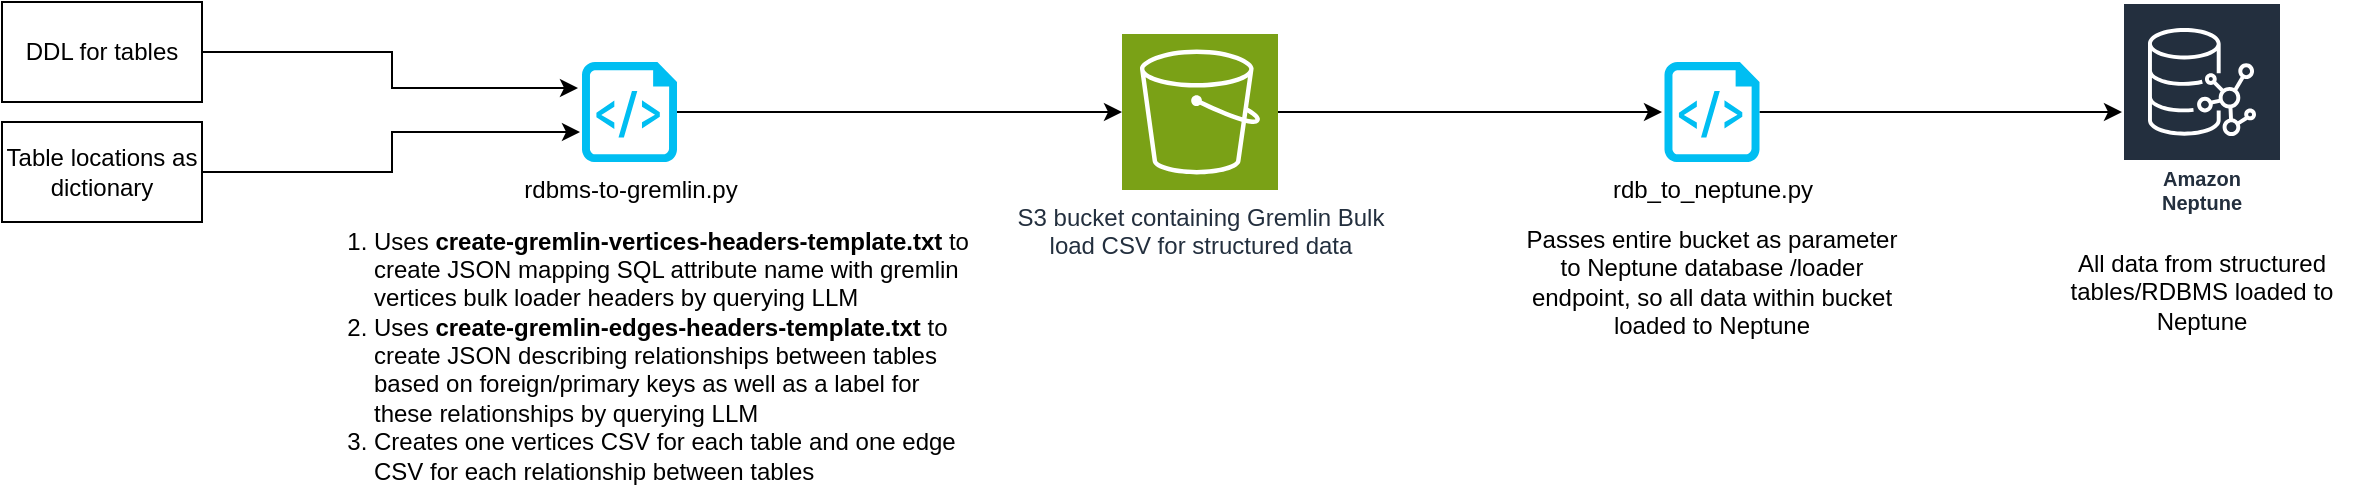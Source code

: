 <mxfile version="24.4.13" type="device">
  <diagram name="Page-1" id="TlcmL-dNoBzjLyBj_eRI">
    <mxGraphModel dx="1554" dy="734" grid="1" gridSize="10" guides="1" tooltips="1" connect="1" arrows="1" fold="1" page="1" pageScale="1" pageWidth="1920" pageHeight="1200" math="0" shadow="0">
      <root>
        <mxCell id="0" />
        <mxCell id="1" parent="0" />
        <mxCell id="u3vP9QHpZRoPDNACxWeD-1" value="DDL for tables" style="rounded=0;whiteSpace=wrap;html=1;" vertex="1" parent="1">
          <mxGeometry x="60" y="330" width="100" height="50" as="geometry" />
        </mxCell>
        <mxCell id="u3vP9QHpZRoPDNACxWeD-2" value="Table locations as dictionary" style="rounded=0;whiteSpace=wrap;html=1;" vertex="1" parent="1">
          <mxGeometry x="60" y="390" width="100" height="50" as="geometry" />
        </mxCell>
        <mxCell id="u3vP9QHpZRoPDNACxWeD-17" style="edgeStyle=orthogonalEdgeStyle;rounded=0;orthogonalLoop=1;jettySize=auto;html=1;" edge="1" parent="1" source="u3vP9QHpZRoPDNACxWeD-3" target="u3vP9QHpZRoPDNACxWeD-10">
          <mxGeometry relative="1" as="geometry" />
        </mxCell>
        <mxCell id="u3vP9QHpZRoPDNACxWeD-3" value="rdb_to_neptune.py" style="verticalLabelPosition=bottom;html=1;verticalAlign=top;align=center;strokeColor=none;fillColor=#00BEF2;shape=mxgraph.azure.script_file;pointerEvents=1;" vertex="1" parent="1">
          <mxGeometry x="891.25" y="360" width="47.5" height="50" as="geometry" />
        </mxCell>
        <mxCell id="u3vP9QHpZRoPDNACxWeD-5" value="&lt;ol&gt;&lt;li&gt;Uses &lt;b&gt;create-gremlin-vertices-headers-template.txt&lt;/b&gt; to create JSON mapping SQL attribute name with gremlin vertices bulk loader headers by querying LLM&lt;br&gt;&lt;/li&gt;&lt;li&gt;Uses &lt;b&gt;create-gremlin-edges-headers-template.txt&lt;/b&gt; to create JSON describing relationships between tables based on foreign/primary keys as well as a label for these relationships by querying LLM&lt;br&gt;&lt;/li&gt;&lt;li&gt;Creates one vertices CSV for each table and one edge CSV for each relationship between tables&lt;br&gt;&lt;/li&gt;&lt;/ol&gt;" style="text;strokeColor=none;fillColor=none;html=1;whiteSpace=wrap;verticalAlign=middle;overflow=hidden;" vertex="1" parent="1">
          <mxGeometry x="203.75" y="428" width="340" height="150" as="geometry" />
        </mxCell>
        <mxCell id="u3vP9QHpZRoPDNACxWeD-6" value="&lt;div&gt;S3 bucket containing Gremlin Bulk &lt;br&gt;&lt;/div&gt;&lt;div&gt;load CSV for structured data&lt;/div&gt;" style="sketch=0;points=[[0,0,0],[0.25,0,0],[0.5,0,0],[0.75,0,0],[1,0,0],[0,1,0],[0.25,1,0],[0.5,1,0],[0.75,1,0],[1,1,0],[0,0.25,0],[0,0.5,0],[0,0.75,0],[1,0.25,0],[1,0.5,0],[1,0.75,0]];outlineConnect=0;fontColor=#232F3E;fillColor=#7AA116;strokeColor=#ffffff;dashed=0;verticalLabelPosition=bottom;verticalAlign=top;align=center;html=1;fontSize=12;fontStyle=0;aspect=fixed;shape=mxgraph.aws4.resourceIcon;resIcon=mxgraph.aws4.s3;" vertex="1" parent="1">
          <mxGeometry x="620" y="346" width="78" height="78" as="geometry" />
        </mxCell>
        <mxCell id="u3vP9QHpZRoPDNACxWeD-15" style="edgeStyle=orthogonalEdgeStyle;rounded=0;orthogonalLoop=1;jettySize=auto;html=1;" edge="1" parent="1" source="u3vP9QHpZRoPDNACxWeD-8" target="u3vP9QHpZRoPDNACxWeD-6">
          <mxGeometry relative="1" as="geometry" />
        </mxCell>
        <mxCell id="u3vP9QHpZRoPDNACxWeD-8" value="rdbms-to-gremlin.py" style="verticalLabelPosition=bottom;html=1;verticalAlign=top;align=center;strokeColor=none;fillColor=#00BEF2;shape=mxgraph.azure.script_file;pointerEvents=1;" vertex="1" parent="1">
          <mxGeometry x="350" y="360" width="47.5" height="50" as="geometry" />
        </mxCell>
        <mxCell id="u3vP9QHpZRoPDNACxWeD-9" value="Passes entire bucket as parameter to Neptune database /loader endpoint, so all data within bucket loaded to Neptune" style="text;html=1;align=center;verticalAlign=middle;whiteSpace=wrap;rounded=0;" vertex="1" parent="1">
          <mxGeometry x="820" y="455" width="190" height="30" as="geometry" />
        </mxCell>
        <mxCell id="u3vP9QHpZRoPDNACxWeD-10" value="Amazon Neptune" style="sketch=0;outlineConnect=0;fontColor=#232F3E;gradientColor=none;strokeColor=#ffffff;fillColor=#232F3E;dashed=0;verticalLabelPosition=middle;verticalAlign=bottom;align=center;html=1;whiteSpace=wrap;fontSize=10;fontStyle=1;spacing=3;shape=mxgraph.aws4.productIcon;prIcon=mxgraph.aws4.neptune;" vertex="1" parent="1">
          <mxGeometry x="1120" y="330" width="80" height="110" as="geometry" />
        </mxCell>
        <mxCell id="u3vP9QHpZRoPDNACxWeD-11" value="All data from structured tables/RDBMS loaded to Neptune" style="text;html=1;align=center;verticalAlign=middle;whiteSpace=wrap;rounded=0;" vertex="1" parent="1">
          <mxGeometry x="1085" y="460" width="150" height="30" as="geometry" />
        </mxCell>
        <mxCell id="u3vP9QHpZRoPDNACxWeD-13" style="edgeStyle=orthogonalEdgeStyle;rounded=0;orthogonalLoop=1;jettySize=auto;html=1;entryX=-0.042;entryY=0.26;entryDx=0;entryDy=0;entryPerimeter=0;" edge="1" parent="1" source="u3vP9QHpZRoPDNACxWeD-1" target="u3vP9QHpZRoPDNACxWeD-8">
          <mxGeometry relative="1" as="geometry" />
        </mxCell>
        <mxCell id="u3vP9QHpZRoPDNACxWeD-14" style="edgeStyle=orthogonalEdgeStyle;rounded=0;orthogonalLoop=1;jettySize=auto;html=1;entryX=-0.021;entryY=0.7;entryDx=0;entryDy=0;entryPerimeter=0;" edge="1" parent="1" source="u3vP9QHpZRoPDNACxWeD-2" target="u3vP9QHpZRoPDNACxWeD-8">
          <mxGeometry relative="1" as="geometry" />
        </mxCell>
        <mxCell id="u3vP9QHpZRoPDNACxWeD-16" style="edgeStyle=orthogonalEdgeStyle;rounded=0;orthogonalLoop=1;jettySize=auto;html=1;" edge="1" parent="1" source="u3vP9QHpZRoPDNACxWeD-6">
          <mxGeometry relative="1" as="geometry">
            <mxPoint x="890" y="385" as="targetPoint" />
          </mxGeometry>
        </mxCell>
      </root>
    </mxGraphModel>
  </diagram>
</mxfile>
